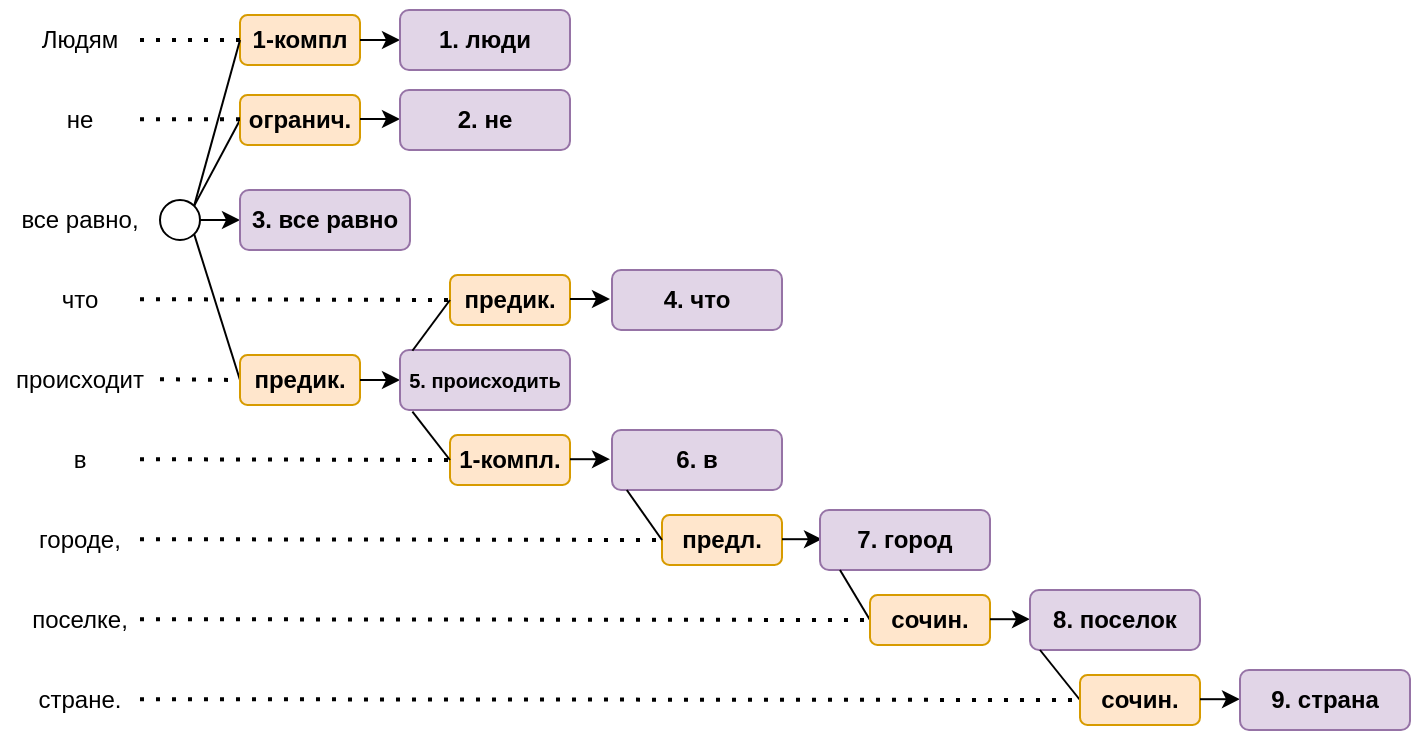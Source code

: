 <mxfile version="18.1.2" type="github">
  <diagram id="uF8Rc3pjKOstHIJ072mO" name="Page-1">
    <mxGraphModel dx="757" dy="517" grid="1" gridSize="10" guides="1" tooltips="1" connect="1" arrows="1" fold="1" page="1" pageScale="1" pageWidth="827" pageHeight="1169" math="0" shadow="0">
      <root>
        <mxCell id="0" />
        <mxCell id="1" parent="0" />
        <mxCell id="J8WR6GNeyv9AGhhm-Svo-1" value="Людям" style="text;html=1;strokeColor=none;fillColor=none;align=center;verticalAlign=middle;whiteSpace=wrap;rounded=0;" vertex="1" parent="1">
          <mxGeometry x="60" y="200" width="60" height="40" as="geometry" />
        </mxCell>
        <mxCell id="J8WR6GNeyv9AGhhm-Svo-2" value="не&lt;span style=&quot;color: rgba(0, 0, 0, 0); font-family: monospace; font-size: 0px; text-align: start;&quot;&gt;%3CmxGraphModel%3E%3Croot%3E%3CmxCell%20id%3D%220%22%2F%3E%3CmxCell%20id%3D%221%22%20parent%3D%220%22%2F%3E%3CmxCell%20id%3D%222%22%20value%3D%22%D0%9B%D1%8E%D0%B4%D1%8F%D0%BC%22%20style%3D%22text%3Bhtml%3D1%3BstrokeColor%3Dnone%3BfillColor%3Dnone%3Balign%3Dcenter%3BverticalAlign%3Dmiddle%3BwhiteSpace%3Dwrap%3Brounded%3D0%3B%22%20vertex%3D%221%22%20parent%3D%221%22%3E%3CmxGeometry%20x%3D%2260%22%20y%3D%22230%22%20width%3D%2260%22%20height%3D%2230%22%20as%3D%22geometry%22%2F%3E%3C%2FmxCell%3E%3C%2Froot%3E%3C%2FmxGraphModel%3E&lt;/span&gt;" style="text;html=1;strokeColor=none;fillColor=none;align=center;verticalAlign=middle;whiteSpace=wrap;rounded=0;" vertex="1" parent="1">
          <mxGeometry x="60" y="240" width="60" height="40" as="geometry" />
        </mxCell>
        <mxCell id="J8WR6GNeyv9AGhhm-Svo-3" value="все равно," style="text;html=1;strokeColor=none;fillColor=none;align=center;verticalAlign=middle;whiteSpace=wrap;rounded=0;" vertex="1" parent="1">
          <mxGeometry x="50" y="290" width="80" height="40" as="geometry" />
        </mxCell>
        <mxCell id="J8WR6GNeyv9AGhhm-Svo-5" value="что" style="text;html=1;strokeColor=none;fillColor=none;align=center;verticalAlign=middle;whiteSpace=wrap;rounded=0;" vertex="1" parent="1">
          <mxGeometry x="60" y="330" width="60" height="40" as="geometry" />
        </mxCell>
        <mxCell id="J8WR6GNeyv9AGhhm-Svo-6" value="происходит" style="text;html=1;strokeColor=none;fillColor=none;align=center;verticalAlign=middle;whiteSpace=wrap;rounded=0;" vertex="1" parent="1">
          <mxGeometry x="50" y="370" width="80" height="40" as="geometry" />
        </mxCell>
        <mxCell id="J8WR6GNeyv9AGhhm-Svo-8" value="" style="ellipse;whiteSpace=wrap;html=1;aspect=fixed;" vertex="1" parent="1">
          <mxGeometry x="130" y="300" width="20" height="20" as="geometry" />
        </mxCell>
        <mxCell id="J8WR6GNeyv9AGhhm-Svo-9" value="" style="endArrow=classic;html=1;rounded=0;exitX=1;exitY=0.5;exitDx=0;exitDy=0;entryX=0;entryY=0.5;entryDx=0;entryDy=0;" edge="1" parent="1" source="J8WR6GNeyv9AGhhm-Svo-8" target="J8WR6GNeyv9AGhhm-Svo-11">
          <mxGeometry width="50" height="50" relative="1" as="geometry">
            <mxPoint x="180" y="315" as="sourcePoint" />
            <mxPoint x="170" y="305" as="targetPoint" />
          </mxGeometry>
        </mxCell>
        <mxCell id="J8WR6GNeyv9AGhhm-Svo-11" value="&lt;b&gt;3. все равно&lt;/b&gt;" style="rounded=1;whiteSpace=wrap;html=1;fillColor=#e1d5e7;strokeColor=#9673a6;align=center;" vertex="1" parent="1">
          <mxGeometry x="170" y="295" width="85" height="30" as="geometry" />
        </mxCell>
        <mxCell id="J8WR6GNeyv9AGhhm-Svo-13" value="" style="endArrow=none;html=1;rounded=0;exitX=1;exitY=0;exitDx=0;exitDy=0;entryX=0;entryY=0.5;entryDx=0;entryDy=0;" edge="1" parent="1" source="J8WR6GNeyv9AGhhm-Svo-8" target="J8WR6GNeyv9AGhhm-Svo-14">
          <mxGeometry width="50" height="50" relative="1" as="geometry">
            <mxPoint x="390" y="350" as="sourcePoint" />
            <mxPoint x="160" y="270" as="targetPoint" />
          </mxGeometry>
        </mxCell>
        <mxCell id="J8WR6GNeyv9AGhhm-Svo-14" value="&lt;b&gt;огранич.&lt;/b&gt;" style="rounded=1;whiteSpace=wrap;html=1;fillColor=#ffe6cc;strokeColor=#d79b00;" vertex="1" parent="1">
          <mxGeometry x="170" y="247.5" width="60" height="25" as="geometry" />
        </mxCell>
        <mxCell id="J8WR6GNeyv9AGhhm-Svo-16" value="&lt;b&gt;1-компл&lt;/b&gt;" style="rounded=1;whiteSpace=wrap;html=1;fillColor=#ffe6cc;strokeColor=#d79b00;" vertex="1" parent="1">
          <mxGeometry x="170" y="207.5" width="60" height="25" as="geometry" />
        </mxCell>
        <mxCell id="J8WR6GNeyv9AGhhm-Svo-17" value="" style="endArrow=none;html=1;rounded=0;exitX=1;exitY=0;exitDx=0;exitDy=0;entryX=0;entryY=0.5;entryDx=0;entryDy=0;" edge="1" parent="1" source="J8WR6GNeyv9AGhhm-Svo-8" target="J8WR6GNeyv9AGhhm-Svo-16">
          <mxGeometry width="50" height="50" relative="1" as="geometry">
            <mxPoint x="390" y="370" as="sourcePoint" />
            <mxPoint x="440" y="320" as="targetPoint" />
          </mxGeometry>
        </mxCell>
        <mxCell id="J8WR6GNeyv9AGhhm-Svo-18" value="" style="endArrow=classic;html=1;rounded=0;exitX=1;exitY=0.5;exitDx=0;exitDy=0;" edge="1" parent="1" source="J8WR6GNeyv9AGhhm-Svo-16">
          <mxGeometry width="50" height="50" relative="1" as="geometry">
            <mxPoint x="290" y="280" as="sourcePoint" />
            <mxPoint x="250" y="220" as="targetPoint" />
          </mxGeometry>
        </mxCell>
        <mxCell id="J8WR6GNeyv9AGhhm-Svo-19" value="&lt;b&gt;1. люди&lt;/b&gt;" style="rounded=1;whiteSpace=wrap;html=1;fillColor=#e1d5e7;strokeColor=#9673a6;align=center;" vertex="1" parent="1">
          <mxGeometry x="250" y="205" width="85" height="30" as="geometry" />
        </mxCell>
        <mxCell id="J8WR6GNeyv9AGhhm-Svo-20" value="" style="endArrow=classic;html=1;rounded=0;exitX=1;exitY=0.5;exitDx=0;exitDy=0;" edge="1" parent="1">
          <mxGeometry width="50" height="50" relative="1" as="geometry">
            <mxPoint x="230" y="259.5" as="sourcePoint" />
            <mxPoint x="250" y="259.5" as="targetPoint" />
          </mxGeometry>
        </mxCell>
        <mxCell id="J8WR6GNeyv9AGhhm-Svo-21" value="&lt;b&gt;2. не&lt;/b&gt;" style="rounded=1;whiteSpace=wrap;html=1;fillColor=#e1d5e7;strokeColor=#9673a6;align=center;" vertex="1" parent="1">
          <mxGeometry x="250" y="245" width="85" height="30" as="geometry" />
        </mxCell>
        <mxCell id="J8WR6GNeyv9AGhhm-Svo-22" value="" style="endArrow=none;html=1;rounded=0;exitX=1;exitY=1;exitDx=0;exitDy=0;" edge="1" parent="1" source="J8WR6GNeyv9AGhhm-Svo-8">
          <mxGeometry width="50" height="50" relative="1" as="geometry">
            <mxPoint x="390" y="370" as="sourcePoint" />
            <mxPoint x="170" y="390" as="targetPoint" />
          </mxGeometry>
        </mxCell>
        <mxCell id="J8WR6GNeyv9AGhhm-Svo-23" value="&lt;b&gt;предик.&lt;/b&gt;" style="rounded=1;whiteSpace=wrap;html=1;fillColor=#ffe6cc;strokeColor=#d79b00;" vertex="1" parent="1">
          <mxGeometry x="170" y="377.5" width="60" height="25" as="geometry" />
        </mxCell>
        <mxCell id="J8WR6GNeyv9AGhhm-Svo-24" value="" style="endArrow=classic;html=1;rounded=0;exitX=1;exitY=0.5;exitDx=0;exitDy=0;" edge="1" parent="1" source="J8WR6GNeyv9AGhhm-Svo-23">
          <mxGeometry width="50" height="50" relative="1" as="geometry">
            <mxPoint x="390" y="370" as="sourcePoint" />
            <mxPoint x="250" y="390" as="targetPoint" />
          </mxGeometry>
        </mxCell>
        <mxCell id="J8WR6GNeyv9AGhhm-Svo-25" value="&lt;b&gt;&lt;font style=&quot;font-size: 10px;&quot;&gt;5. происходить&lt;/font&gt;&lt;/b&gt;" style="rounded=1;whiteSpace=wrap;html=1;fillColor=#e1d5e7;strokeColor=#9673a6;align=center;" vertex="1" parent="1">
          <mxGeometry x="250" y="375" width="85" height="30" as="geometry" />
        </mxCell>
        <mxCell id="J8WR6GNeyv9AGhhm-Svo-27" value="&lt;b&gt;предик.&lt;/b&gt;" style="rounded=1;whiteSpace=wrap;html=1;fillColor=#ffe6cc;strokeColor=#d79b00;" vertex="1" parent="1">
          <mxGeometry x="275" y="337.5" width="60" height="25" as="geometry" />
        </mxCell>
        <mxCell id="J8WR6GNeyv9AGhhm-Svo-29" value="" style="endArrow=classic;html=1;rounded=0;exitX=1;exitY=0.5;exitDx=0;exitDy=0;" edge="1" parent="1">
          <mxGeometry width="50" height="50" relative="1" as="geometry">
            <mxPoint x="335" y="349.5" as="sourcePoint" />
            <mxPoint x="355" y="349.5" as="targetPoint" />
          </mxGeometry>
        </mxCell>
        <mxCell id="J8WR6GNeyv9AGhhm-Svo-30" value="&lt;b&gt;4. что&lt;/b&gt;" style="rounded=1;whiteSpace=wrap;html=1;fillColor=#e1d5e7;strokeColor=#9673a6;align=center;" vertex="1" parent="1">
          <mxGeometry x="356" y="335" width="85" height="30" as="geometry" />
        </mxCell>
        <mxCell id="J8WR6GNeyv9AGhhm-Svo-31" value="в&lt;span style=&quot;color: rgba(0, 0, 0, 0); font-family: monospace; font-size: 0px; text-align: start;&quot;&gt;%3CmxGraphModel%3E%3Croot%3E%3CmxCell%20id%3D%220%22%2F%3E%3CmxCell%20id%3D%221%22%20parent%3D%220%22%2F%3E%3CmxCell%20id%3D%222%22%20value%3D%22%D0%BF%D1%80%D0%BE%D0%B8%D1%81%D1%85%D0%BE%D0%B4%D0%B8%D1%82%22%20style%3D%22text%3Bhtml%3D1%3BstrokeColor%3Dnone%3BfillColor%3Dnone%3Balign%3Dcenter%3BverticalAlign%3Dmiddle%3BwhiteSpace%3Dwrap%3Brounded%3D0%3B%22%20vertex%3D%221%22%20parent%3D%221%22%3E%3CmxGeometry%20x%3D%2250%22%20y%3D%22370%22%20width%3D%2280%22%20height%3D%2240%22%20as%3D%22geometry%22%2F%3E%3C%2FmxCell%3E%3C%2Froot%3E%3C%2FmxGraphModel%3E&lt;/span&gt;" style="text;html=1;strokeColor=none;fillColor=none;align=center;verticalAlign=middle;whiteSpace=wrap;rounded=0;" vertex="1" parent="1">
          <mxGeometry x="50" y="410" width="80" height="40" as="geometry" />
        </mxCell>
        <mxCell id="J8WR6GNeyv9AGhhm-Svo-32" value="городе," style="text;html=1;strokeColor=none;fillColor=none;align=center;verticalAlign=middle;whiteSpace=wrap;rounded=0;" vertex="1" parent="1">
          <mxGeometry x="50" y="450" width="80" height="40" as="geometry" />
        </mxCell>
        <mxCell id="J8WR6GNeyv9AGhhm-Svo-33" value="поселке," style="text;html=1;strokeColor=none;fillColor=none;align=center;verticalAlign=middle;whiteSpace=wrap;rounded=0;" vertex="1" parent="1">
          <mxGeometry x="50" y="490" width="80" height="40" as="geometry" />
        </mxCell>
        <mxCell id="J8WR6GNeyv9AGhhm-Svo-34" value="стране." style="text;html=1;strokeColor=none;fillColor=none;align=center;verticalAlign=middle;whiteSpace=wrap;rounded=0;" vertex="1" parent="1">
          <mxGeometry x="50" y="530" width="80" height="40" as="geometry" />
        </mxCell>
        <mxCell id="J8WR6GNeyv9AGhhm-Svo-38" value="&lt;b&gt;1-компл.&lt;/b&gt;" style="rounded=1;whiteSpace=wrap;html=1;fillColor=#ffe6cc;strokeColor=#d79b00;" vertex="1" parent="1">
          <mxGeometry x="275" y="417.5" width="60" height="25" as="geometry" />
        </mxCell>
        <mxCell id="J8WR6GNeyv9AGhhm-Svo-39" value="" style="endArrow=classic;html=1;rounded=0;exitX=1;exitY=0.5;exitDx=0;exitDy=0;" edge="1" parent="1">
          <mxGeometry width="50" height="50" relative="1" as="geometry">
            <mxPoint x="335" y="429.6" as="sourcePoint" />
            <mxPoint x="355" y="429.6" as="targetPoint" />
          </mxGeometry>
        </mxCell>
        <mxCell id="J8WR6GNeyv9AGhhm-Svo-40" value="&lt;b&gt;6. в&lt;/b&gt;" style="rounded=1;whiteSpace=wrap;html=1;fillColor=#e1d5e7;strokeColor=#9673a6;align=center;" vertex="1" parent="1">
          <mxGeometry x="356" y="415" width="85" height="30" as="geometry" />
        </mxCell>
        <mxCell id="J8WR6GNeyv9AGhhm-Svo-41" value="" style="endArrow=none;html=1;rounded=0;fontSize=10;exitX=0.073;exitY=0.013;exitDx=0;exitDy=0;exitPerimeter=0;entryX=0;entryY=0.5;entryDx=0;entryDy=0;" edge="1" parent="1" source="J8WR6GNeyv9AGhhm-Svo-25" target="J8WR6GNeyv9AGhhm-Svo-27">
          <mxGeometry width="50" height="50" relative="1" as="geometry">
            <mxPoint x="350" y="370" as="sourcePoint" />
            <mxPoint x="400" y="320" as="targetPoint" />
          </mxGeometry>
        </mxCell>
        <mxCell id="J8WR6GNeyv9AGhhm-Svo-42" value="" style="endArrow=none;html=1;rounded=0;fontSize=10;exitX=0.073;exitY=1.027;exitDx=0;exitDy=0;exitPerimeter=0;entryX=0;entryY=0.5;entryDx=0;entryDy=0;" edge="1" parent="1" source="J8WR6GNeyv9AGhhm-Svo-25" target="J8WR6GNeyv9AGhhm-Svo-38">
          <mxGeometry width="50" height="50" relative="1" as="geometry">
            <mxPoint x="266.205" y="385.39" as="sourcePoint" />
            <mxPoint x="285" y="360" as="targetPoint" />
          </mxGeometry>
        </mxCell>
        <mxCell id="J8WR6GNeyv9AGhhm-Svo-43" value="&lt;b&gt;предл.&lt;/b&gt;" style="rounded=1;whiteSpace=wrap;html=1;fillColor=#ffe6cc;strokeColor=#d79b00;" vertex="1" parent="1">
          <mxGeometry x="381" y="457.5" width="60" height="25" as="geometry" />
        </mxCell>
        <mxCell id="J8WR6GNeyv9AGhhm-Svo-44" value="" style="endArrow=none;html=1;rounded=0;fontSize=10;exitX=0.087;exitY=1;exitDx=0;exitDy=0;exitPerimeter=0;entryX=0;entryY=0.5;entryDx=0;entryDy=0;" edge="1" parent="1" source="J8WR6GNeyv9AGhhm-Svo-40" target="J8WR6GNeyv9AGhhm-Svo-43">
          <mxGeometry width="50" height="50" relative="1" as="geometry">
            <mxPoint x="335.005" y="465.81" as="sourcePoint" />
            <mxPoint x="353.8" y="490" as="targetPoint" />
          </mxGeometry>
        </mxCell>
        <mxCell id="J8WR6GNeyv9AGhhm-Svo-45" value="" style="endArrow=classic;html=1;rounded=0;exitX=1;exitY=0.5;exitDx=0;exitDy=0;" edge="1" parent="1">
          <mxGeometry width="50" height="50" relative="1" as="geometry">
            <mxPoint x="441" y="469.6" as="sourcePoint" />
            <mxPoint x="461" y="469.6" as="targetPoint" />
          </mxGeometry>
        </mxCell>
        <mxCell id="J8WR6GNeyv9AGhhm-Svo-46" value="&lt;b&gt;7. город&lt;/b&gt;" style="rounded=1;whiteSpace=wrap;html=1;fillColor=#e1d5e7;strokeColor=#9673a6;align=center;" vertex="1" parent="1">
          <mxGeometry x="460" y="455" width="85" height="30" as="geometry" />
        </mxCell>
        <mxCell id="J8WR6GNeyv9AGhhm-Svo-47" value="" style="endArrow=none;html=1;rounded=0;fontSize=10;exitX=0.087;exitY=1;exitDx=0;exitDy=0;exitPerimeter=0;entryX=0;entryY=0.5;entryDx=0;entryDy=0;" edge="1" parent="1" target="J8WR6GNeyv9AGhhm-Svo-48">
          <mxGeometry width="50" height="50" relative="1" as="geometry">
            <mxPoint x="469.995" y="485" as="sourcePoint" />
            <mxPoint x="487.6" y="510" as="targetPoint" />
          </mxGeometry>
        </mxCell>
        <mxCell id="J8WR6GNeyv9AGhhm-Svo-48" value="&lt;b&gt;сочин.&lt;/b&gt;" style="rounded=1;whiteSpace=wrap;html=1;fillColor=#ffe6cc;strokeColor=#d79b00;" vertex="1" parent="1">
          <mxGeometry x="485" y="497.5" width="60" height="25" as="geometry" />
        </mxCell>
        <mxCell id="J8WR6GNeyv9AGhhm-Svo-49" value="" style="endArrow=classic;html=1;rounded=0;exitX=1;exitY=0.5;exitDx=0;exitDy=0;" edge="1" parent="1">
          <mxGeometry width="50" height="50" relative="1" as="geometry">
            <mxPoint x="545" y="509.6" as="sourcePoint" />
            <mxPoint x="565" y="509.6" as="targetPoint" />
          </mxGeometry>
        </mxCell>
        <mxCell id="J8WR6GNeyv9AGhhm-Svo-50" value="&lt;b&gt;8. поселок&lt;/b&gt;" style="rounded=1;whiteSpace=wrap;html=1;fillColor=#e1d5e7;strokeColor=#9673a6;align=center;" vertex="1" parent="1">
          <mxGeometry x="565" y="495" width="85" height="30" as="geometry" />
        </mxCell>
        <mxCell id="J8WR6GNeyv9AGhhm-Svo-51" value="" style="endArrow=none;html=1;rounded=0;fontSize=10;exitX=0.087;exitY=1;exitDx=0;exitDy=0;exitPerimeter=0;entryX=0;entryY=0.5;entryDx=0;entryDy=0;" edge="1" parent="1" target="J8WR6GNeyv9AGhhm-Svo-52">
          <mxGeometry width="50" height="50" relative="1" as="geometry">
            <mxPoint x="570.005" y="525" as="sourcePoint" />
            <mxPoint x="585.01" y="550" as="targetPoint" />
          </mxGeometry>
        </mxCell>
        <mxCell id="J8WR6GNeyv9AGhhm-Svo-52" value="&lt;b&gt;сочин.&lt;/b&gt;" style="rounded=1;whiteSpace=wrap;html=1;fillColor=#ffe6cc;strokeColor=#d79b00;" vertex="1" parent="1">
          <mxGeometry x="590" y="537.5" width="60" height="25" as="geometry" />
        </mxCell>
        <mxCell id="J8WR6GNeyv9AGhhm-Svo-53" value="" style="endArrow=classic;html=1;rounded=0;exitX=1;exitY=0.5;exitDx=0;exitDy=0;" edge="1" parent="1">
          <mxGeometry width="50" height="50" relative="1" as="geometry">
            <mxPoint x="650" y="549.6" as="sourcePoint" />
            <mxPoint x="670" y="549.6" as="targetPoint" />
          </mxGeometry>
        </mxCell>
        <mxCell id="J8WR6GNeyv9AGhhm-Svo-54" value="&lt;b&gt;9. страна&lt;/b&gt;" style="rounded=1;whiteSpace=wrap;html=1;fillColor=#e1d5e7;strokeColor=#9673a6;align=center;" vertex="1" parent="1">
          <mxGeometry x="670" y="535" width="85" height="30" as="geometry" />
        </mxCell>
        <mxCell id="J8WR6GNeyv9AGhhm-Svo-55" value="" style="endArrow=none;dashed=1;html=1;dashPattern=1 3;strokeWidth=2;rounded=0;fontSize=10;exitX=1;exitY=0.5;exitDx=0;exitDy=0;entryX=0;entryY=0.5;entryDx=0;entryDy=0;" edge="1" parent="1" source="J8WR6GNeyv9AGhhm-Svo-1" target="J8WR6GNeyv9AGhhm-Svo-16">
          <mxGeometry width="50" height="50" relative="1" as="geometry">
            <mxPoint x="350" y="380" as="sourcePoint" />
            <mxPoint x="400" y="330" as="targetPoint" />
          </mxGeometry>
        </mxCell>
        <mxCell id="J8WR6GNeyv9AGhhm-Svo-56" value="" style="endArrow=none;dashed=1;html=1;dashPattern=1 3;strokeWidth=2;rounded=0;fontSize=10;exitX=1;exitY=0.5;exitDx=0;exitDy=0;entryX=0;entryY=0.5;entryDx=0;entryDy=0;" edge="1" parent="1">
          <mxGeometry width="50" height="50" relative="1" as="geometry">
            <mxPoint x="120" y="259.6" as="sourcePoint" />
            <mxPoint x="170" y="259.6" as="targetPoint" />
          </mxGeometry>
        </mxCell>
        <mxCell id="J8WR6GNeyv9AGhhm-Svo-57" value="" style="endArrow=none;dashed=1;html=1;dashPattern=1 3;strokeWidth=2;rounded=0;fontSize=10;exitX=1;exitY=0.5;exitDx=0;exitDy=0;entryX=0;entryY=0.5;entryDx=0;entryDy=0;" edge="1" parent="1" target="J8WR6GNeyv9AGhhm-Svo-27">
          <mxGeometry width="50" height="50" relative="1" as="geometry">
            <mxPoint x="120" y="349.6" as="sourcePoint" />
            <mxPoint x="170" y="349.6" as="targetPoint" />
          </mxGeometry>
        </mxCell>
        <mxCell id="J8WR6GNeyv9AGhhm-Svo-58" value="" style="endArrow=none;dashed=1;html=1;dashPattern=1 3;strokeWidth=2;rounded=0;fontSize=10;exitX=1;exitY=0.5;exitDx=0;exitDy=0;" edge="1" parent="1">
          <mxGeometry width="50" height="50" relative="1" as="geometry">
            <mxPoint x="130" y="389.6" as="sourcePoint" />
            <mxPoint x="170" y="390" as="targetPoint" />
          </mxGeometry>
        </mxCell>
        <mxCell id="J8WR6GNeyv9AGhhm-Svo-59" value="" style="endArrow=none;dashed=1;html=1;dashPattern=1 3;strokeWidth=2;rounded=0;fontSize=10;exitX=1;exitY=0.5;exitDx=0;exitDy=0;entryX=0;entryY=0.5;entryDx=0;entryDy=0;" edge="1" parent="1" target="J8WR6GNeyv9AGhhm-Svo-38">
          <mxGeometry width="50" height="50" relative="1" as="geometry">
            <mxPoint x="120" y="429.6" as="sourcePoint" />
            <mxPoint x="160" y="430" as="targetPoint" />
          </mxGeometry>
        </mxCell>
        <mxCell id="J8WR6GNeyv9AGhhm-Svo-60" value="" style="endArrow=none;dashed=1;html=1;dashPattern=1 3;strokeWidth=2;rounded=0;fontSize=10;exitX=1;exitY=0.5;exitDx=0;exitDy=0;entryX=0;entryY=0.5;entryDx=0;entryDy=0;" edge="1" parent="1" target="J8WR6GNeyv9AGhhm-Svo-43">
          <mxGeometry width="50" height="50" relative="1" as="geometry">
            <mxPoint x="120" y="469.6" as="sourcePoint" />
            <mxPoint x="275" y="470" as="targetPoint" />
          </mxGeometry>
        </mxCell>
        <mxCell id="J8WR6GNeyv9AGhhm-Svo-61" value="" style="endArrow=none;dashed=1;html=1;dashPattern=1 3;strokeWidth=2;rounded=0;fontSize=10;exitX=1;exitY=0.5;exitDx=0;exitDy=0;entryX=0;entryY=0.5;entryDx=0;entryDy=0;" edge="1" parent="1" target="J8WR6GNeyv9AGhhm-Svo-48">
          <mxGeometry width="50" height="50" relative="1" as="geometry">
            <mxPoint x="120" y="509.6" as="sourcePoint" />
            <mxPoint x="381" y="510" as="targetPoint" />
          </mxGeometry>
        </mxCell>
        <mxCell id="J8WR6GNeyv9AGhhm-Svo-62" value="" style="endArrow=none;dashed=1;html=1;dashPattern=1 3;strokeWidth=2;rounded=0;fontSize=10;exitX=1;exitY=0.5;exitDx=0;exitDy=0;entryX=0;entryY=0.5;entryDx=0;entryDy=0;" edge="1" parent="1" target="J8WR6GNeyv9AGhhm-Svo-52">
          <mxGeometry width="50" height="50" relative="1" as="geometry">
            <mxPoint x="120" y="549.6" as="sourcePoint" />
            <mxPoint x="485" y="550" as="targetPoint" />
          </mxGeometry>
        </mxCell>
      </root>
    </mxGraphModel>
  </diagram>
</mxfile>
